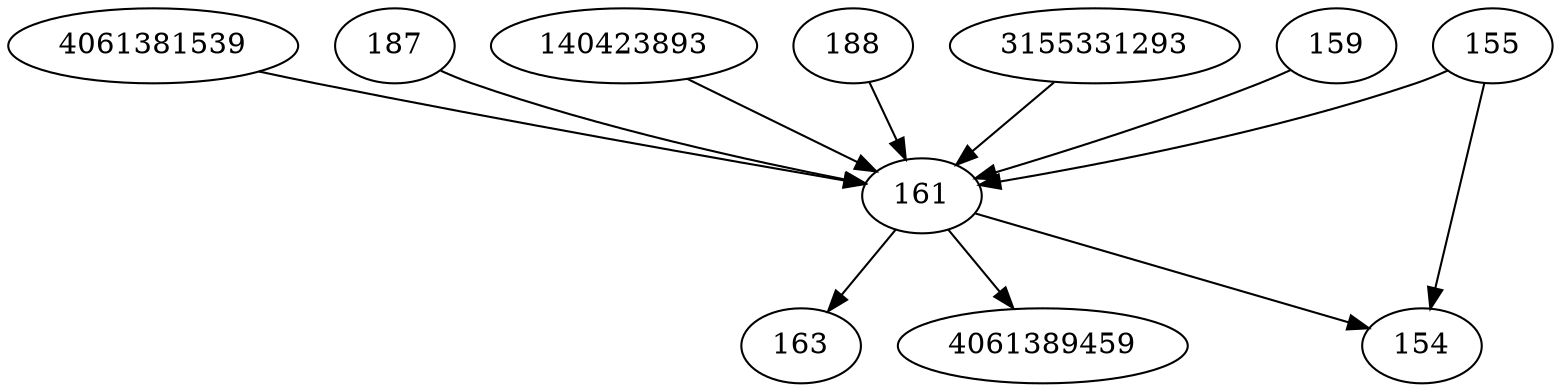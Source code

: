 strict digraph  {
161;
4061381539;
163;
187;
4061389459;
140423893;
154;
155;
188;
3155331293;
159;
161 -> 4061389459;
161 -> 154;
161 -> 163;
4061381539 -> 161;
187 -> 161;
140423893 -> 161;
155 -> 154;
155 -> 161;
188 -> 161;
3155331293 -> 161;
159 -> 161;
}
